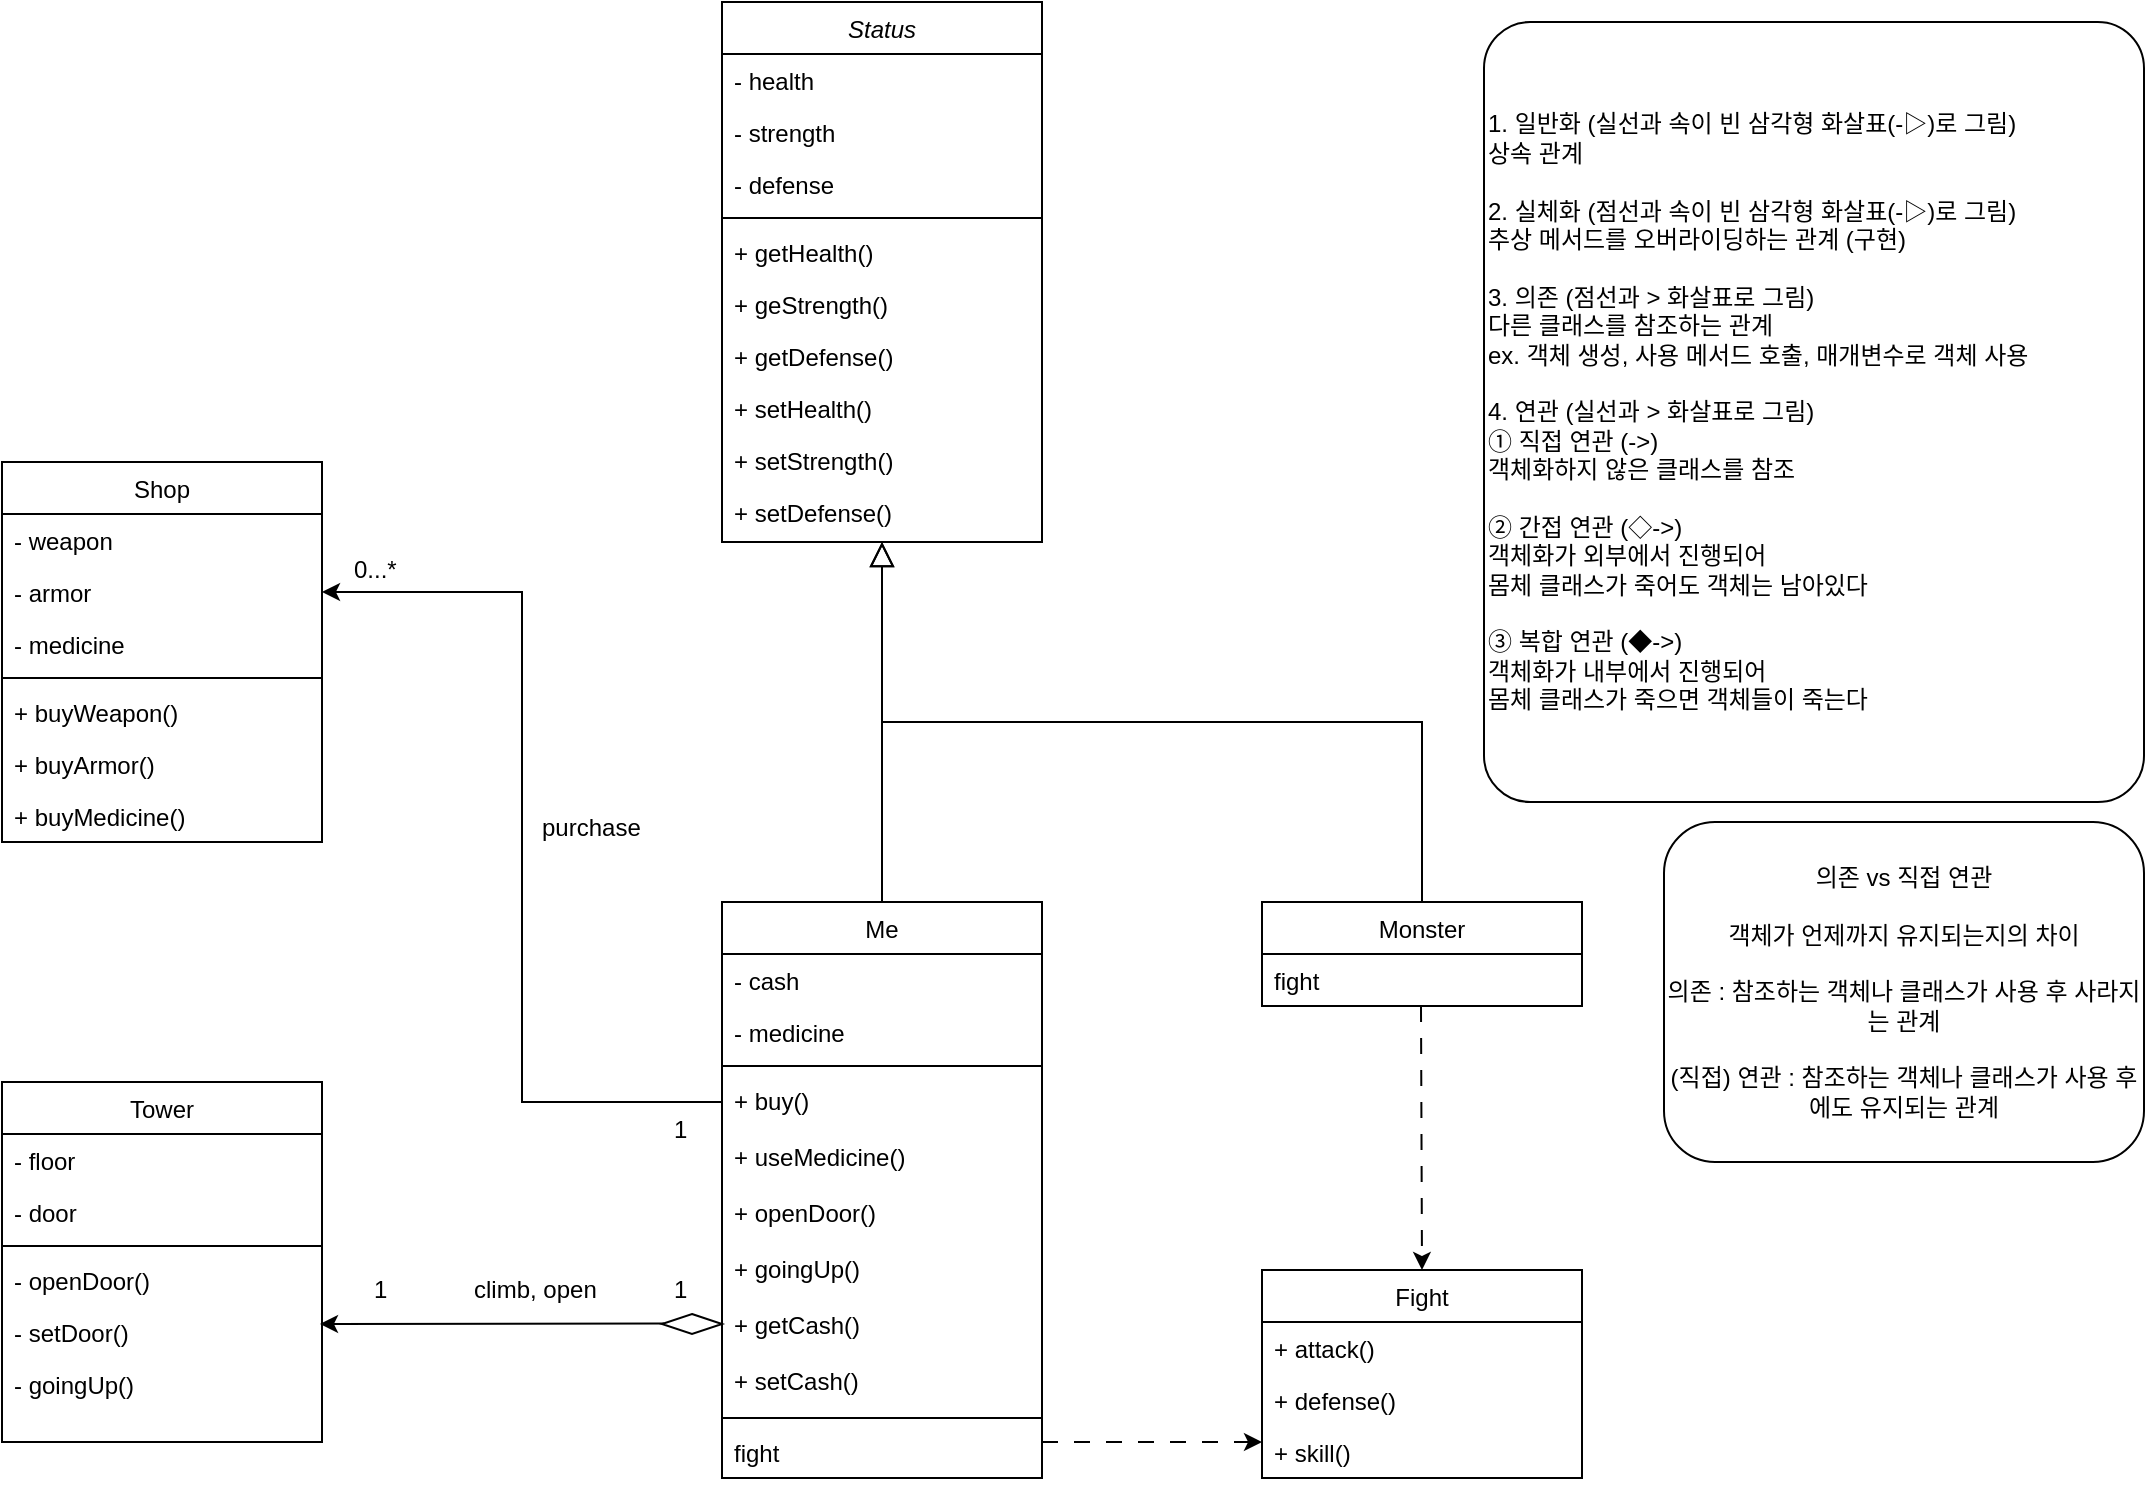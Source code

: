 <mxfile version="24.4.8" type="github">
  <diagram id="C5RBs43oDa-KdzZeNtuy" name="Page-1">
    <mxGraphModel dx="989" dy="538" grid="1" gridSize="10" guides="1" tooltips="1" connect="1" arrows="1" fold="1" page="1" pageScale="1" pageWidth="583" pageHeight="827" math="0" shadow="0">
      <root>
        <mxCell id="WIyWlLk6GJQsqaUBKTNV-0" />
        <mxCell id="WIyWlLk6GJQsqaUBKTNV-1" parent="WIyWlLk6GJQsqaUBKTNV-0" />
        <mxCell id="zkfFHV4jXpPFQw0GAbJ--0" value="Status" style="swimlane;fontStyle=2;align=center;verticalAlign=top;childLayout=stackLayout;horizontal=1;startSize=26;horizontalStack=0;resizeParent=1;resizeLast=0;collapsible=1;marginBottom=0;rounded=0;shadow=0;strokeWidth=1;" parent="WIyWlLk6GJQsqaUBKTNV-1" vertex="1">
          <mxGeometry x="430" y="40" width="160" height="270" as="geometry">
            <mxRectangle x="230" y="140" width="160" height="26" as="alternateBounds" />
          </mxGeometry>
        </mxCell>
        <mxCell id="zkfFHV4jXpPFQw0GAbJ--1" value="- health" style="text;align=left;verticalAlign=top;spacingLeft=4;spacingRight=4;overflow=hidden;rotatable=0;points=[[0,0.5],[1,0.5]];portConstraint=eastwest;" parent="zkfFHV4jXpPFQw0GAbJ--0" vertex="1">
          <mxGeometry y="26" width="160" height="26" as="geometry" />
        </mxCell>
        <mxCell id="zkfFHV4jXpPFQw0GAbJ--2" value="- strength" style="text;align=left;verticalAlign=top;spacingLeft=4;spacingRight=4;overflow=hidden;rotatable=0;points=[[0,0.5],[1,0.5]];portConstraint=eastwest;rounded=0;shadow=0;html=0;" parent="zkfFHV4jXpPFQw0GAbJ--0" vertex="1">
          <mxGeometry y="52" width="160" height="26" as="geometry" />
        </mxCell>
        <mxCell id="zkfFHV4jXpPFQw0GAbJ--3" value="- defense" style="text;align=left;verticalAlign=top;spacingLeft=4;spacingRight=4;overflow=hidden;rotatable=0;points=[[0,0.5],[1,0.5]];portConstraint=eastwest;rounded=0;shadow=0;html=0;" parent="zkfFHV4jXpPFQw0GAbJ--0" vertex="1">
          <mxGeometry y="78" width="160" height="26" as="geometry" />
        </mxCell>
        <mxCell id="zkfFHV4jXpPFQw0GAbJ--4" value="" style="line;html=1;strokeWidth=1;align=left;verticalAlign=middle;spacingTop=-1;spacingLeft=3;spacingRight=3;rotatable=0;labelPosition=right;points=[];portConstraint=eastwest;" parent="zkfFHV4jXpPFQw0GAbJ--0" vertex="1">
          <mxGeometry y="104" width="160" height="8" as="geometry" />
        </mxCell>
        <mxCell id="wtIv33B9rkplWrfAi8jd-2" value="+ getHealth()" style="text;align=left;verticalAlign=top;spacingLeft=4;spacingRight=4;overflow=hidden;rotatable=0;points=[[0,0.5],[1,0.5]];portConstraint=eastwest;rounded=0;shadow=0;html=0;" parent="zkfFHV4jXpPFQw0GAbJ--0" vertex="1">
          <mxGeometry y="112" width="160" height="26" as="geometry" />
        </mxCell>
        <mxCell id="wtIv33B9rkplWrfAi8jd-3" value="+ geStrength()" style="text;align=left;verticalAlign=top;spacingLeft=4;spacingRight=4;overflow=hidden;rotatable=0;points=[[0,0.5],[1,0.5]];portConstraint=eastwest;rounded=0;shadow=0;html=0;" parent="zkfFHV4jXpPFQw0GAbJ--0" vertex="1">
          <mxGeometry y="138" width="160" height="26" as="geometry" />
        </mxCell>
        <mxCell id="wtIv33B9rkplWrfAi8jd-4" value="+ getDefense()" style="text;align=left;verticalAlign=top;spacingLeft=4;spacingRight=4;overflow=hidden;rotatable=0;points=[[0,0.5],[1,0.5]];portConstraint=eastwest;rounded=0;shadow=0;html=0;" parent="zkfFHV4jXpPFQw0GAbJ--0" vertex="1">
          <mxGeometry y="164" width="160" height="26" as="geometry" />
        </mxCell>
        <mxCell id="wtIv33B9rkplWrfAi8jd-5" value="+ setHealth()" style="text;align=left;verticalAlign=top;spacingLeft=4;spacingRight=4;overflow=hidden;rotatable=0;points=[[0,0.5],[1,0.5]];portConstraint=eastwest;rounded=0;shadow=0;html=0;" parent="zkfFHV4jXpPFQw0GAbJ--0" vertex="1">
          <mxGeometry y="190" width="160" height="26" as="geometry" />
        </mxCell>
        <mxCell id="wtIv33B9rkplWrfAi8jd-6" value="+ setStrength()" style="text;align=left;verticalAlign=top;spacingLeft=4;spacingRight=4;overflow=hidden;rotatable=0;points=[[0,0.5],[1,0.5]];portConstraint=eastwest;rounded=0;shadow=0;html=0;" parent="zkfFHV4jXpPFQw0GAbJ--0" vertex="1">
          <mxGeometry y="216" width="160" height="26" as="geometry" />
        </mxCell>
        <mxCell id="wtIv33B9rkplWrfAi8jd-7" value="+ setDefense()" style="text;align=left;verticalAlign=top;spacingLeft=4;spacingRight=4;overflow=hidden;rotatable=0;points=[[0,0.5],[1,0.5]];portConstraint=eastwest;rounded=0;shadow=0;html=0;" parent="zkfFHV4jXpPFQw0GAbJ--0" vertex="1">
          <mxGeometry y="242" width="160" height="26" as="geometry" />
        </mxCell>
        <mxCell id="zkfFHV4jXpPFQw0GAbJ--6" value="Me" style="swimlane;fontStyle=0;align=center;verticalAlign=top;childLayout=stackLayout;horizontal=1;startSize=26;horizontalStack=0;resizeParent=1;resizeLast=0;collapsible=1;marginBottom=0;rounded=0;shadow=0;strokeWidth=1;" parent="WIyWlLk6GJQsqaUBKTNV-1" vertex="1">
          <mxGeometry x="430" y="490" width="160" height="288" as="geometry">
            <mxRectangle x="130" y="380" width="160" height="26" as="alternateBounds" />
          </mxGeometry>
        </mxCell>
        <mxCell id="zkfFHV4jXpPFQw0GAbJ--7" value="- cash" style="text;align=left;verticalAlign=top;spacingLeft=4;spacingRight=4;overflow=hidden;rotatable=0;points=[[0,0.5],[1,0.5]];portConstraint=eastwest;" parent="zkfFHV4jXpPFQw0GAbJ--6" vertex="1">
          <mxGeometry y="26" width="160" height="26" as="geometry" />
        </mxCell>
        <mxCell id="zkfFHV4jXpPFQw0GAbJ--8" value="- medicine" style="text;align=left;verticalAlign=top;spacingLeft=4;spacingRight=4;overflow=hidden;rotatable=0;points=[[0,0.5],[1,0.5]];portConstraint=eastwest;rounded=0;shadow=0;html=0;" parent="zkfFHV4jXpPFQw0GAbJ--6" vertex="1">
          <mxGeometry y="52" width="160" height="26" as="geometry" />
        </mxCell>
        <mxCell id="zkfFHV4jXpPFQw0GAbJ--9" value="" style="line;html=1;strokeWidth=1;align=left;verticalAlign=middle;spacingTop=-1;spacingLeft=3;spacingRight=3;rotatable=0;labelPosition=right;points=[];portConstraint=eastwest;" parent="zkfFHV4jXpPFQw0GAbJ--6" vertex="1">
          <mxGeometry y="78" width="160" height="8" as="geometry" />
        </mxCell>
        <mxCell id="zkfFHV4jXpPFQw0GAbJ--11" value="+ buy()" style="text;align=left;verticalAlign=top;spacingLeft=4;spacingRight=4;overflow=hidden;rotatable=0;points=[[0,0.5],[1,0.5]];portConstraint=eastwest;" parent="zkfFHV4jXpPFQw0GAbJ--6" vertex="1">
          <mxGeometry y="86" width="160" height="28" as="geometry" />
        </mxCell>
        <mxCell id="wtIv33B9rkplWrfAi8jd-10" value="+ useMedicine()" style="text;align=left;verticalAlign=top;spacingLeft=4;spacingRight=4;overflow=hidden;rotatable=0;points=[[0,0.5],[1,0.5]];portConstraint=eastwest;" parent="zkfFHV4jXpPFQw0GAbJ--6" vertex="1">
          <mxGeometry y="114" width="160" height="28" as="geometry" />
        </mxCell>
        <mxCell id="wtIv33B9rkplWrfAi8jd-9" value="+ openDoor()" style="text;align=left;verticalAlign=top;spacingLeft=4;spacingRight=4;overflow=hidden;rotatable=0;points=[[0,0.5],[1,0.5]];portConstraint=eastwest;" parent="zkfFHV4jXpPFQw0GAbJ--6" vertex="1">
          <mxGeometry y="142" width="160" height="28" as="geometry" />
        </mxCell>
        <mxCell id="wtIv33B9rkplWrfAi8jd-8" value="+ goingUp()" style="text;align=left;verticalAlign=top;spacingLeft=4;spacingRight=4;overflow=hidden;rotatable=0;points=[[0,0.5],[1,0.5]];portConstraint=eastwest;" parent="zkfFHV4jXpPFQw0GAbJ--6" vertex="1">
          <mxGeometry y="170" width="160" height="28" as="geometry" />
        </mxCell>
        <mxCell id="wtIv33B9rkplWrfAi8jd-12" value="+ getCash()" style="text;align=left;verticalAlign=top;spacingLeft=4;spacingRight=4;overflow=hidden;rotatable=0;points=[[0,0.5],[1,0.5]];portConstraint=eastwest;" parent="zkfFHV4jXpPFQw0GAbJ--6" vertex="1">
          <mxGeometry y="198" width="160" height="28" as="geometry" />
        </mxCell>
        <mxCell id="wtIv33B9rkplWrfAi8jd-13" value="+ setCash()" style="text;align=left;verticalAlign=top;spacingLeft=4;spacingRight=4;overflow=hidden;rotatable=0;points=[[0,0.5],[1,0.5]];portConstraint=eastwest;" parent="zkfFHV4jXpPFQw0GAbJ--6" vertex="1">
          <mxGeometry y="226" width="160" height="28" as="geometry" />
        </mxCell>
        <mxCell id="S7CI3edT-Dz5i_MJj7Jw-19" value="" style="line;html=1;strokeWidth=1;align=left;verticalAlign=middle;spacingTop=-1;spacingLeft=3;spacingRight=3;rotatable=0;labelPosition=right;points=[];portConstraint=eastwest;" vertex="1" parent="zkfFHV4jXpPFQw0GAbJ--6">
          <mxGeometry y="254" width="160" height="8" as="geometry" />
        </mxCell>
        <mxCell id="zkfFHV4jXpPFQw0GAbJ--10" value="fight" style="text;align=left;verticalAlign=top;spacingLeft=4;spacingRight=4;overflow=hidden;rotatable=0;points=[[0,0.5],[1,0.5]];portConstraint=eastwest;fontStyle=0" parent="zkfFHV4jXpPFQw0GAbJ--6" vertex="1">
          <mxGeometry y="262" width="160" height="26" as="geometry" />
        </mxCell>
        <mxCell id="zkfFHV4jXpPFQw0GAbJ--12" value="" style="endArrow=block;endSize=10;endFill=0;shadow=0;strokeWidth=1;rounded=0;curved=0;edgeStyle=elbowEdgeStyle;elbow=vertical;" parent="WIyWlLk6GJQsqaUBKTNV-1" source="zkfFHV4jXpPFQw0GAbJ--6" edge="1">
          <mxGeometry width="160" relative="1" as="geometry">
            <mxPoint x="570" y="203" as="sourcePoint" />
            <mxPoint x="510" y="310" as="targetPoint" />
            <Array as="points" />
          </mxGeometry>
        </mxCell>
        <mxCell id="zkfFHV4jXpPFQw0GAbJ--13" value="Monster" style="swimlane;fontStyle=0;align=center;verticalAlign=top;childLayout=stackLayout;horizontal=1;startSize=26;horizontalStack=0;resizeParent=1;resizeLast=0;collapsible=1;marginBottom=0;rounded=0;shadow=0;strokeWidth=1;" parent="WIyWlLk6GJQsqaUBKTNV-1" vertex="1">
          <mxGeometry x="700" y="490" width="160" height="52" as="geometry">
            <mxRectangle x="340" y="380" width="170" height="26" as="alternateBounds" />
          </mxGeometry>
        </mxCell>
        <mxCell id="zkfFHV4jXpPFQw0GAbJ--14" value="fight" style="text;align=left;verticalAlign=top;spacingLeft=4;spacingRight=4;overflow=hidden;rotatable=0;points=[[0,0.5],[1,0.5]];portConstraint=eastwest;" parent="zkfFHV4jXpPFQw0GAbJ--13" vertex="1">
          <mxGeometry y="26" width="160" height="26" as="geometry" />
        </mxCell>
        <mxCell id="zkfFHV4jXpPFQw0GAbJ--16" value="" style="endArrow=block;endSize=10;endFill=0;shadow=0;strokeWidth=1;rounded=0;curved=0;edgeStyle=elbowEdgeStyle;elbow=vertical;" parent="WIyWlLk6GJQsqaUBKTNV-1" source="zkfFHV4jXpPFQw0GAbJ--13" edge="1">
          <mxGeometry width="160" relative="1" as="geometry">
            <mxPoint x="580" y="373" as="sourcePoint" />
            <mxPoint x="510" y="310" as="targetPoint" />
          </mxGeometry>
        </mxCell>
        <mxCell id="wtIv33B9rkplWrfAi8jd-15" value="Shop" style="swimlane;fontStyle=0;align=center;verticalAlign=top;childLayout=stackLayout;horizontal=1;startSize=26;horizontalStack=0;resizeParent=1;resizeLast=0;collapsible=1;marginBottom=0;rounded=0;shadow=0;strokeWidth=1;" parent="WIyWlLk6GJQsqaUBKTNV-1" vertex="1">
          <mxGeometry x="70" y="270" width="160" height="190" as="geometry">
            <mxRectangle x="340" y="380" width="170" height="26" as="alternateBounds" />
          </mxGeometry>
        </mxCell>
        <mxCell id="wtIv33B9rkplWrfAi8jd-17" value="- weapon" style="text;align=left;verticalAlign=top;spacingLeft=4;spacingRight=4;overflow=hidden;rotatable=0;points=[[0,0.5],[1,0.5]];portConstraint=eastwest;" parent="wtIv33B9rkplWrfAi8jd-15" vertex="1">
          <mxGeometry y="26" width="160" height="26" as="geometry" />
        </mxCell>
        <mxCell id="wtIv33B9rkplWrfAi8jd-18" value="- armor" style="text;align=left;verticalAlign=top;spacingLeft=4;spacingRight=4;overflow=hidden;rotatable=0;points=[[0,0.5],[1,0.5]];portConstraint=eastwest;" parent="wtIv33B9rkplWrfAi8jd-15" vertex="1">
          <mxGeometry y="52" width="160" height="26" as="geometry" />
        </mxCell>
        <mxCell id="wtIv33B9rkplWrfAi8jd-19" value="- medicine" style="text;align=left;verticalAlign=top;spacingLeft=4;spacingRight=4;overflow=hidden;rotatable=0;points=[[0,0.5],[1,0.5]];portConstraint=eastwest;" parent="wtIv33B9rkplWrfAi8jd-15" vertex="1">
          <mxGeometry y="78" width="160" height="26" as="geometry" />
        </mxCell>
        <mxCell id="S7CI3edT-Dz5i_MJj7Jw-12" value="" style="line;html=1;strokeWidth=1;align=left;verticalAlign=middle;spacingTop=-1;spacingLeft=3;spacingRight=3;rotatable=0;labelPosition=right;points=[];portConstraint=eastwest;" vertex="1" parent="wtIv33B9rkplWrfAi8jd-15">
          <mxGeometry y="104" width="160" height="8" as="geometry" />
        </mxCell>
        <mxCell id="S7CI3edT-Dz5i_MJj7Jw-13" value="+ buyWeapon()" style="text;align=left;verticalAlign=top;spacingLeft=4;spacingRight=4;overflow=hidden;rotatable=0;points=[[0,0.5],[1,0.5]];portConstraint=eastwest;" vertex="1" parent="wtIv33B9rkplWrfAi8jd-15">
          <mxGeometry y="112" width="160" height="26" as="geometry" />
        </mxCell>
        <mxCell id="S7CI3edT-Dz5i_MJj7Jw-14" value="+ buyArmor()" style="text;align=left;verticalAlign=top;spacingLeft=4;spacingRight=4;overflow=hidden;rotatable=0;points=[[0,0.5],[1,0.5]];portConstraint=eastwest;" vertex="1" parent="wtIv33B9rkplWrfAi8jd-15">
          <mxGeometry y="138" width="160" height="26" as="geometry" />
        </mxCell>
        <mxCell id="S7CI3edT-Dz5i_MJj7Jw-15" value="+ buyMedicine()" style="text;align=left;verticalAlign=top;spacingLeft=4;spacingRight=4;overflow=hidden;rotatable=0;points=[[0,0.5],[1,0.5]];portConstraint=eastwest;" vertex="1" parent="wtIv33B9rkplWrfAi8jd-15">
          <mxGeometry y="164" width="160" height="26" as="geometry" />
        </mxCell>
        <mxCell id="wtIv33B9rkplWrfAi8jd-21" value="Tower" style="swimlane;fontStyle=0;align=center;verticalAlign=top;childLayout=stackLayout;horizontal=1;startSize=26;horizontalStack=0;resizeParent=1;resizeLast=0;collapsible=1;marginBottom=0;rounded=0;shadow=0;strokeWidth=1;" parent="WIyWlLk6GJQsqaUBKTNV-1" vertex="1">
          <mxGeometry x="70" y="580" width="160" height="180" as="geometry">
            <mxRectangle x="340" y="380" width="170" height="26" as="alternateBounds" />
          </mxGeometry>
        </mxCell>
        <mxCell id="wtIv33B9rkplWrfAi8jd-22" value="- floor" style="text;align=left;verticalAlign=top;spacingLeft=4;spacingRight=4;overflow=hidden;rotatable=0;points=[[0,0.5],[1,0.5]];portConstraint=eastwest;" parent="wtIv33B9rkplWrfAi8jd-21" vertex="1">
          <mxGeometry y="26" width="160" height="26" as="geometry" />
        </mxCell>
        <mxCell id="wtIv33B9rkplWrfAi8jd-23" value="- door" style="text;align=left;verticalAlign=top;spacingLeft=4;spacingRight=4;overflow=hidden;rotatable=0;points=[[0,0.5],[1,0.5]];portConstraint=eastwest;" parent="wtIv33B9rkplWrfAi8jd-21" vertex="1">
          <mxGeometry y="52" width="160" height="26" as="geometry" />
        </mxCell>
        <mxCell id="wtIv33B9rkplWrfAi8jd-25" value="" style="line;html=1;strokeWidth=1;align=left;verticalAlign=middle;spacingTop=-1;spacingLeft=3;spacingRight=3;rotatable=0;labelPosition=right;points=[];portConstraint=eastwest;" parent="wtIv33B9rkplWrfAi8jd-21" vertex="1">
          <mxGeometry y="78" width="160" height="8" as="geometry" />
        </mxCell>
        <mxCell id="wtIv33B9rkplWrfAi8jd-26" value="- openDoor()" style="text;align=left;verticalAlign=top;spacingLeft=4;spacingRight=4;overflow=hidden;rotatable=0;points=[[0,0.5],[1,0.5]];portConstraint=eastwest;" parent="wtIv33B9rkplWrfAi8jd-21" vertex="1">
          <mxGeometry y="86" width="160" height="26" as="geometry" />
        </mxCell>
        <mxCell id="wtIv33B9rkplWrfAi8jd-28" value="- setDoor()" style="text;align=left;verticalAlign=top;spacingLeft=4;spacingRight=4;overflow=hidden;rotatable=0;points=[[0,0.5],[1,0.5]];portConstraint=eastwest;" parent="wtIv33B9rkplWrfAi8jd-21" vertex="1">
          <mxGeometry y="112" width="160" height="26" as="geometry" />
        </mxCell>
        <mxCell id="wtIv33B9rkplWrfAi8jd-27" value="- goingUp()" style="text;align=left;verticalAlign=top;spacingLeft=4;spacingRight=4;overflow=hidden;rotatable=0;points=[[0,0.5],[1,0.5]];portConstraint=eastwest;" parent="wtIv33B9rkplWrfAi8jd-21" vertex="1">
          <mxGeometry y="138" width="160" height="26" as="geometry" />
        </mxCell>
        <mxCell id="wtIv33B9rkplWrfAi8jd-40" value="1" style="text;align=left;verticalAlign=top;spacingLeft=4;spacingRight=4;overflow=hidden;rotatable=0;points=[[0,0.5],[1,0.5]];portConstraint=eastwest;" parent="WIyWlLk6GJQsqaUBKTNV-1" vertex="1">
          <mxGeometry x="250" y="670" width="38" height="26" as="geometry" />
        </mxCell>
        <mxCell id="wtIv33B9rkplWrfAi8jd-41" value="1" style="text;align=left;verticalAlign=top;spacingLeft=4;spacingRight=4;overflow=hidden;rotatable=0;points=[[0,0.5],[1,0.5]];portConstraint=eastwest;" parent="WIyWlLk6GJQsqaUBKTNV-1" vertex="1">
          <mxGeometry x="400" y="670" width="38" height="26" as="geometry" />
        </mxCell>
        <mxCell id="wtIv33B9rkplWrfAi8jd-42" value="climb, open" style="text;align=left;verticalAlign=top;spacingLeft=4;spacingRight=4;overflow=hidden;rotatable=0;points=[[0,0.5],[1,0.5]];portConstraint=eastwest;" parent="WIyWlLk6GJQsqaUBKTNV-1" vertex="1">
          <mxGeometry x="300" y="670" width="80" height="26" as="geometry" />
        </mxCell>
        <mxCell id="wtIv33B9rkplWrfAi8jd-44" style="edgeStyle=orthogonalEdgeStyle;rounded=0;orthogonalLoop=1;jettySize=auto;html=1;exitX=0;exitY=0.5;exitDx=0;exitDy=0;entryX=1;entryY=0.5;entryDx=0;entryDy=0;" parent="WIyWlLk6GJQsqaUBKTNV-1" source="zkfFHV4jXpPFQw0GAbJ--11" target="wtIv33B9rkplWrfAi8jd-18" edge="1">
          <mxGeometry relative="1" as="geometry" />
        </mxCell>
        <mxCell id="wtIv33B9rkplWrfAi8jd-45" value="1" style="text;align=left;verticalAlign=top;spacingLeft=4;spacingRight=4;overflow=hidden;rotatable=0;points=[[0,0.5],[1,0.5]];portConstraint=eastwest;" parent="WIyWlLk6GJQsqaUBKTNV-1" vertex="1">
          <mxGeometry x="400" y="590" width="38" height="26" as="geometry" />
        </mxCell>
        <mxCell id="wtIv33B9rkplWrfAi8jd-46" value="purchase" style="text;align=left;verticalAlign=top;spacingLeft=4;spacingRight=4;overflow=hidden;rotatable=0;points=[[0,0.5],[1,0.5]];portConstraint=eastwest;" parent="WIyWlLk6GJQsqaUBKTNV-1" vertex="1">
          <mxGeometry x="334" y="439" width="66" height="26" as="geometry" />
        </mxCell>
        <mxCell id="wtIv33B9rkplWrfAi8jd-49" value="1. 일반화 (실선과 속이 빈 삼각형 화살표(&lt;span style=&quot;background-color: initial;&quot;&gt;-▷)&lt;/span&gt;&lt;span style=&quot;background-color: initial;&quot;&gt;로 그림)&lt;/span&gt;&lt;div&gt;상속 관계&lt;div&gt;&lt;br&gt;&lt;/div&gt;&lt;div&gt;&lt;div&gt;2. 실체화 (&lt;span style=&quot;background-color: initial;&quot;&gt;점선과 속이 빈 삼각형 화살표(&lt;/span&gt;&lt;span style=&quot;background-color: initial;&quot;&gt;-▷)로 그림)&lt;/span&gt;&lt;/div&gt;&lt;div&gt;추상 메서드를 오버라이딩하는 관계 (구현)&lt;/div&gt;&lt;div&gt;&lt;br&gt;&lt;/div&gt;&lt;div&gt;3. 의존 (&lt;span style=&quot;background-color: initial;&quot;&gt;점선과 &amp;gt; 화살표로 그림)&lt;/span&gt;&lt;/div&gt;&lt;/div&gt;&lt;/div&gt;&lt;div&gt;다른 클래스를 참조하는 관계&lt;/div&gt;&lt;div&gt;ex. 객체 생성, 사용 메서드 호출, 매개변수로 객체 사용&lt;/div&gt;&lt;div&gt;&lt;br&gt;&lt;/div&gt;&lt;div&gt;4. 연관 (실선과 &amp;gt; 화살표로 그림)&lt;br&gt;① 직접 연관 (-&amp;gt;)&lt;/div&gt;&lt;div&gt;객체화하지 않은 클래스를 참조&lt;/div&gt;&lt;div&gt;&lt;br&gt;&lt;/div&gt;&lt;div&gt;② 간접 연관 (◇-&amp;gt;)&lt;/div&gt;&lt;div&gt;객체화가 외부에서 진행되어&lt;/div&gt;&lt;div&gt;몸체 클래스가 죽어도 객체는 남아있다&lt;/div&gt;&lt;div&gt;&lt;br&gt;&lt;/div&gt;&lt;div&gt;③ 복합 연관 (◆-&amp;gt;)&lt;/div&gt;&lt;div&gt;객체화가 내부에서 진행되어&lt;/div&gt;&lt;div&gt;몸체 클래스가 죽으면 객체들이 죽는다&lt;/div&gt;" style="rounded=1;whiteSpace=wrap;html=1;arcSize=7;align=left;" parent="WIyWlLk6GJQsqaUBKTNV-1" vertex="1">
          <mxGeometry x="811" y="50" width="330" height="390" as="geometry" />
        </mxCell>
        <mxCell id="S7CI3edT-Dz5i_MJj7Jw-0" value="0...*" style="text;align=left;verticalAlign=top;spacingLeft=4;spacingRight=4;overflow=hidden;rotatable=0;points=[[0,0.5],[1,0.5]];portConstraint=eastwest;" vertex="1" parent="WIyWlLk6GJQsqaUBKTNV-1">
          <mxGeometry x="240" y="310" width="38" height="26" as="geometry" />
        </mxCell>
        <mxCell id="S7CI3edT-Dz5i_MJj7Jw-1" value="Fight" style="swimlane;fontStyle=0;align=center;verticalAlign=top;childLayout=stackLayout;horizontal=1;startSize=26;horizontalStack=0;resizeParent=1;resizeLast=0;collapsible=1;marginBottom=0;rounded=0;shadow=0;strokeWidth=1;" vertex="1" parent="WIyWlLk6GJQsqaUBKTNV-1">
          <mxGeometry x="700" y="674" width="160" height="104" as="geometry">
            <mxRectangle x="340" y="380" width="170" height="26" as="alternateBounds" />
          </mxGeometry>
        </mxCell>
        <mxCell id="S7CI3edT-Dz5i_MJj7Jw-3" value="+ attack()" style="text;align=left;verticalAlign=top;spacingLeft=4;spacingRight=4;overflow=hidden;rotatable=0;points=[[0,0.5],[1,0.5]];portConstraint=eastwest;rounded=0;shadow=0;html=0;" vertex="1" parent="S7CI3edT-Dz5i_MJj7Jw-1">
          <mxGeometry y="26" width="160" height="26" as="geometry" />
        </mxCell>
        <mxCell id="S7CI3edT-Dz5i_MJj7Jw-4" value="+ defense()" style="text;align=left;verticalAlign=top;spacingLeft=4;spacingRight=4;overflow=hidden;rotatable=0;points=[[0,0.5],[1,0.5]];portConstraint=eastwest;rounded=0;shadow=0;html=0;" vertex="1" parent="S7CI3edT-Dz5i_MJj7Jw-1">
          <mxGeometry y="52" width="160" height="26" as="geometry" />
        </mxCell>
        <mxCell id="S7CI3edT-Dz5i_MJj7Jw-5" value="+ skill()" style="text;align=left;verticalAlign=top;spacingLeft=4;spacingRight=4;overflow=hidden;rotatable=0;points=[[0,0.5],[1,0.5]];portConstraint=eastwest;rounded=0;shadow=0;html=0;" vertex="1" parent="S7CI3edT-Dz5i_MJj7Jw-1">
          <mxGeometry y="78" width="160" height="26" as="geometry" />
        </mxCell>
        <mxCell id="S7CI3edT-Dz5i_MJj7Jw-6" value="" style="edgeStyle=none;orthogonalLoop=1;jettySize=auto;html=1;rounded=0;dashed=1;dashPattern=8 8;" edge="1" parent="WIyWlLk6GJQsqaUBKTNV-1">
          <mxGeometry width="100" relative="1" as="geometry">
            <mxPoint x="590" y="760" as="sourcePoint" />
            <mxPoint x="700" y="760" as="targetPoint" />
            <Array as="points" />
          </mxGeometry>
        </mxCell>
        <mxCell id="S7CI3edT-Dz5i_MJj7Jw-7" value="" style="edgeStyle=none;orthogonalLoop=1;jettySize=auto;html=1;rounded=0;dashed=1;dashPattern=8 8;entryX=0.5;entryY=0;entryDx=0;entryDy=0;" edge="1" parent="WIyWlLk6GJQsqaUBKTNV-1" target="S7CI3edT-Dz5i_MJj7Jw-1">
          <mxGeometry width="100" relative="1" as="geometry">
            <mxPoint x="779.5" y="542" as="sourcePoint" />
            <mxPoint x="780" y="600" as="targetPoint" />
            <Array as="points" />
          </mxGeometry>
        </mxCell>
        <mxCell id="S7CI3edT-Dz5i_MJj7Jw-9" value="" style="edgeStyle=none;orthogonalLoop=1;jettySize=auto;html=1;rounded=0;entryX=1;entryY=0.192;entryDx=0;entryDy=0;entryPerimeter=0;exitX=0.053;exitY=1.031;exitDx=0;exitDy=0;exitPerimeter=0;" edge="1" parent="WIyWlLk6GJQsqaUBKTNV-1">
          <mxGeometry width="100" relative="1" as="geometry">
            <mxPoint x="401.014" y="700.806" as="sourcePoint" />
            <mxPoint x="229" y="700.992" as="targetPoint" />
            <Array as="points" />
          </mxGeometry>
        </mxCell>
        <mxCell id="S7CI3edT-Dz5i_MJj7Jw-11" value="의존 vs 직접 연관&lt;div&gt;&lt;br&gt;&lt;/div&gt;&lt;div&gt;&lt;div&gt;객체가 언제까지 유지되는지의 차이&lt;/div&gt;&lt;/div&gt;&lt;div&gt;&lt;br&gt;&lt;/div&gt;&lt;div&gt;의존 : 참조하는 객체나 클래스가 사용 후 사라지는 관계&lt;/div&gt;&lt;div&gt;&lt;br&gt;&lt;/div&gt;&lt;div&gt;(직접) 연관 : 참조하는 객체나 클래스가 사용 후에도 유지되는 관계&lt;/div&gt;" style="rounded=1;whiteSpace=wrap;html=1;" vertex="1" parent="WIyWlLk6GJQsqaUBKTNV-1">
          <mxGeometry x="901" y="450" width="240" height="170" as="geometry" />
        </mxCell>
        <mxCell id="S7CI3edT-Dz5i_MJj7Jw-18" value="" style="rhombus;whiteSpace=wrap;html=1;" vertex="1" parent="WIyWlLk6GJQsqaUBKTNV-1">
          <mxGeometry x="400" y="696" width="30" height="10" as="geometry" />
        </mxCell>
      </root>
    </mxGraphModel>
  </diagram>
</mxfile>
